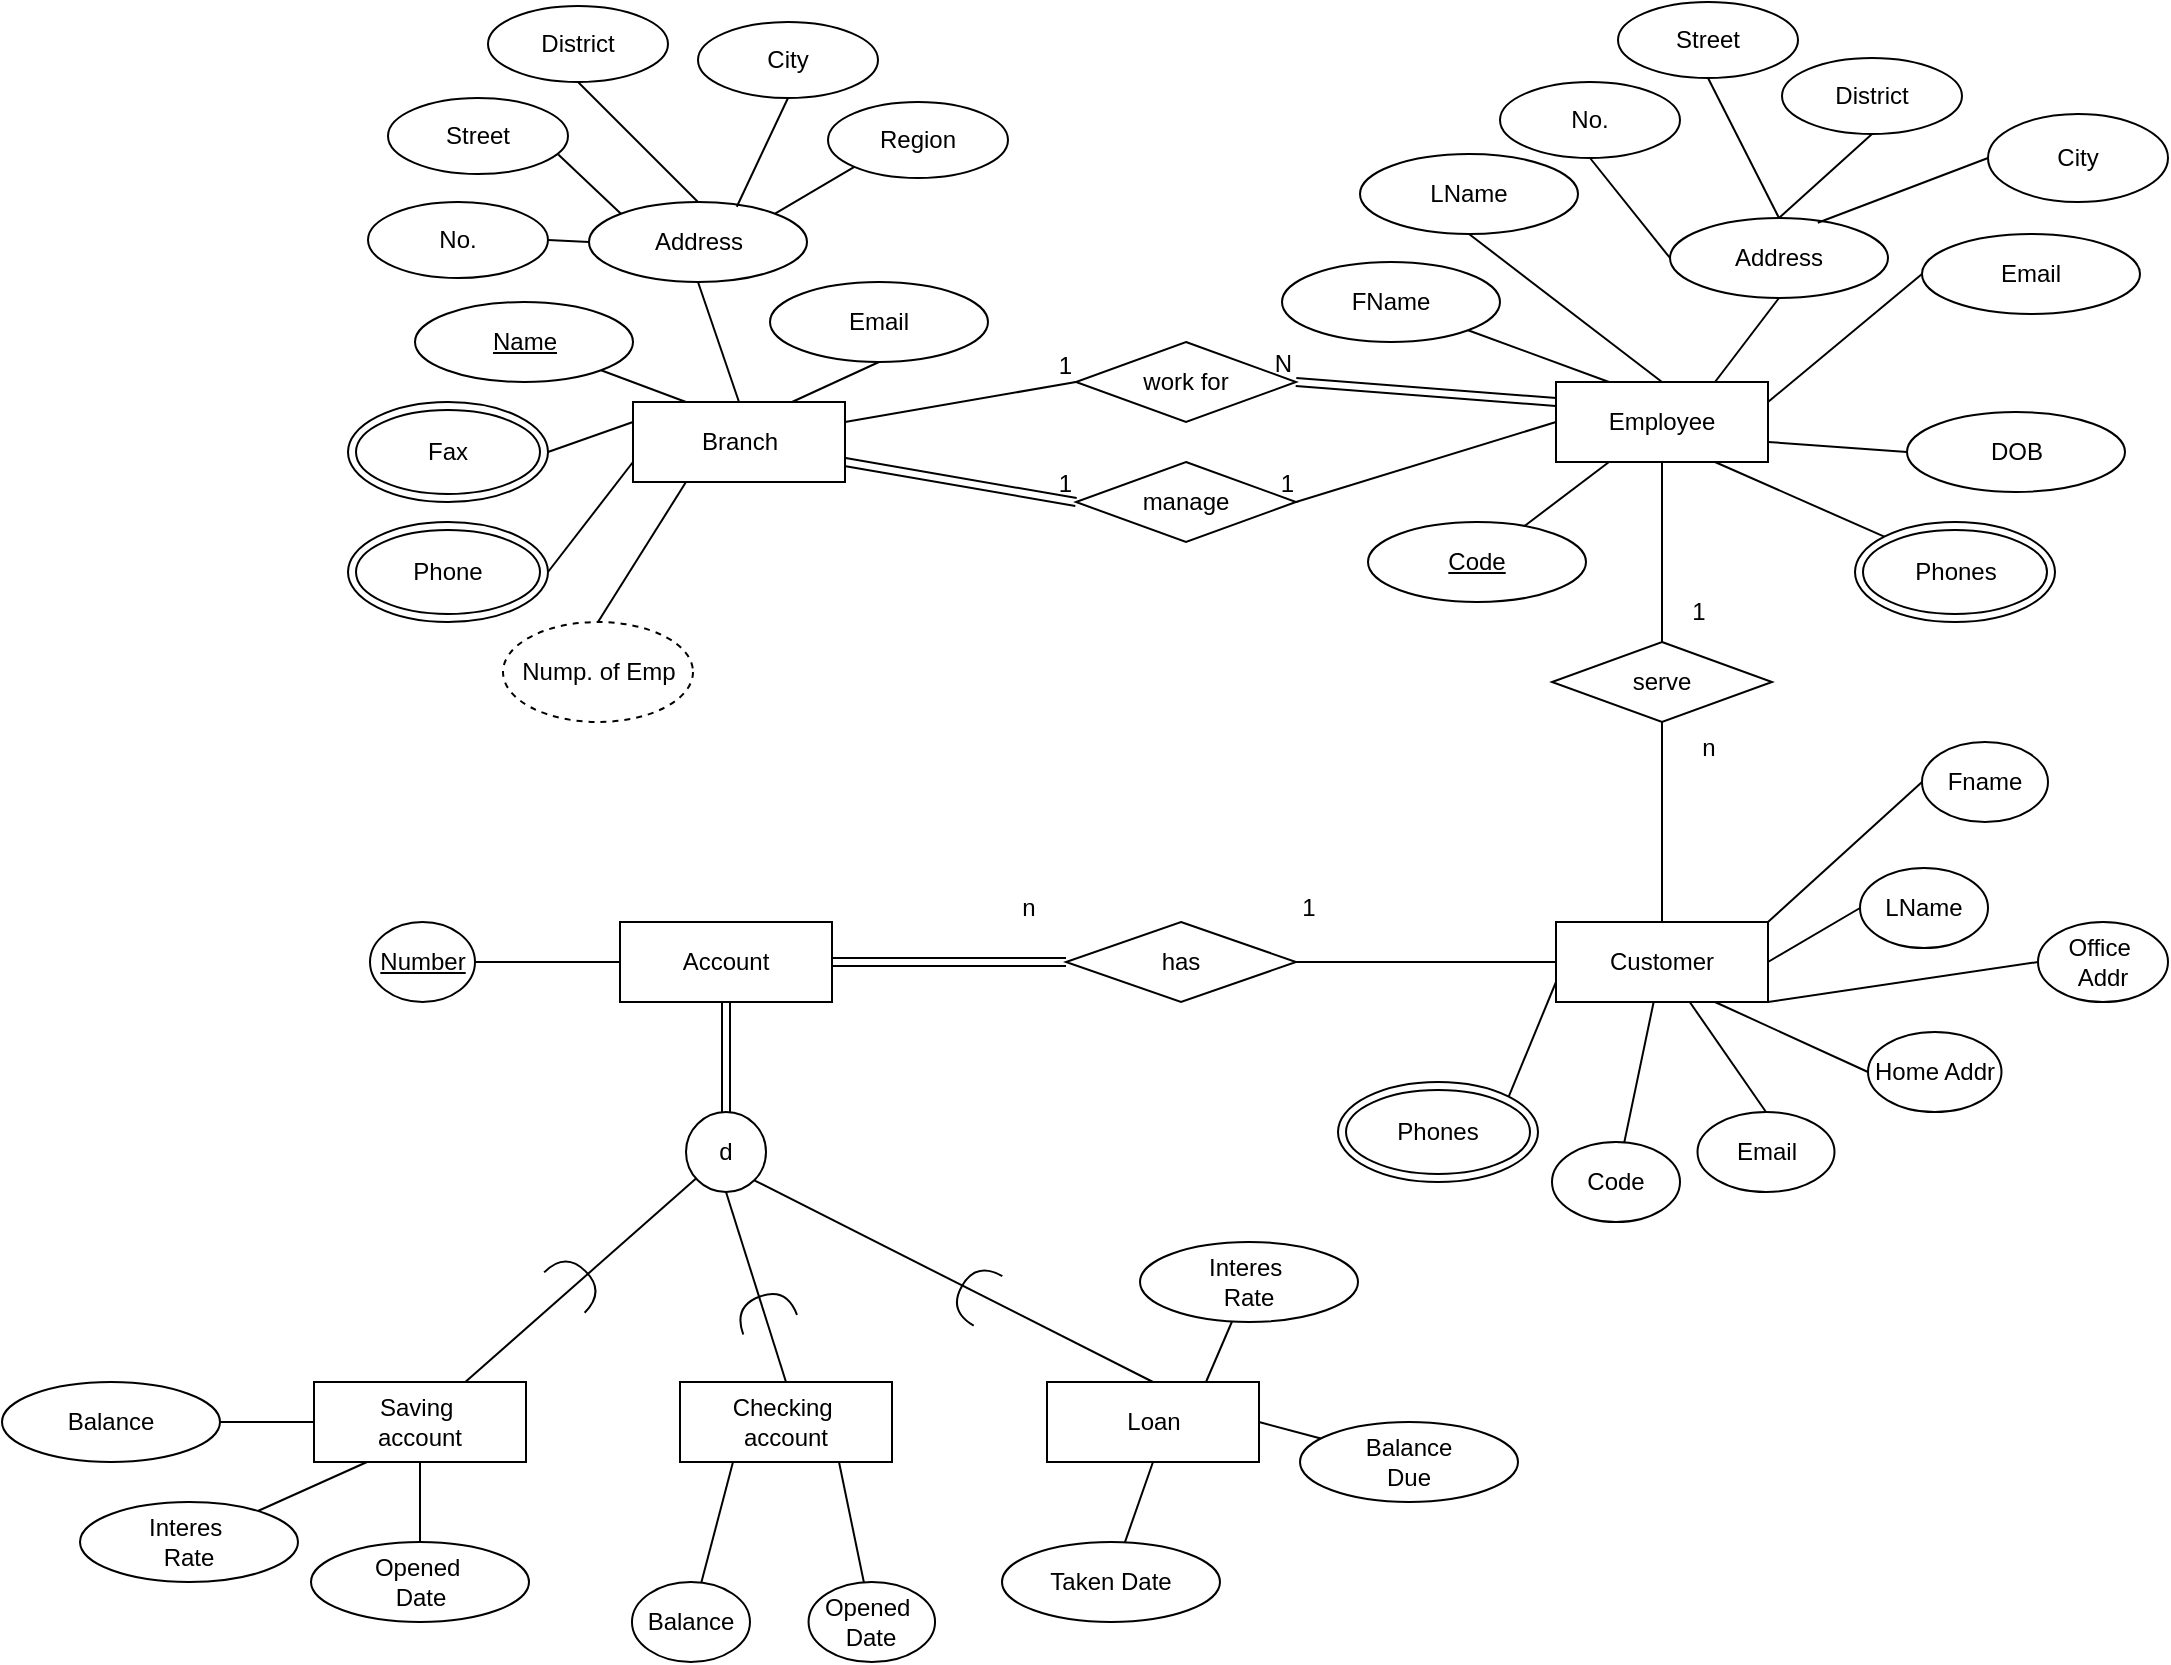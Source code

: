 <mxfile version="28.2.3">
  <diagram id="-rZ_tPmYqrcCjNM2Y_lt" name="BTMH-bài 7">
    <mxGraphModel dx="902" dy="464" grid="1" gridSize="10" guides="1" tooltips="1" connect="1" arrows="1" fold="1" page="1" pageScale="1" pageWidth="827" pageHeight="1169" math="0" shadow="0">
      <root>
        <mxCell id="0" />
        <mxCell id="1" parent="0" />
        <mxCell id="Xp-bYGUBTnB8BTRdH-gd-1" value="Branch" style="rounded=0;whiteSpace=wrap;html=1;" parent="1" vertex="1">
          <mxGeometry x="605.5" y="369" width="106" height="40" as="geometry" />
        </mxCell>
        <mxCell id="Xp-bYGUBTnB8BTRdH-gd-2" style="edgeStyle=orthogonalEdgeStyle;rounded=0;orthogonalLoop=1;jettySize=auto;html=1;entryX=0.5;entryY=0;entryDx=0;entryDy=0;shape=link;" parent="1" source="Xp-bYGUBTnB8BTRdH-gd-4" target="Xp-bYGUBTnB8BTRdH-gd-71" edge="1">
          <mxGeometry relative="1" as="geometry" />
        </mxCell>
        <mxCell id="Xp-bYGUBTnB8BTRdH-gd-3" style="edgeStyle=orthogonalEdgeStyle;rounded=0;orthogonalLoop=1;jettySize=auto;html=1;exitX=1;exitY=0.5;exitDx=0;exitDy=0;entryX=0;entryY=0.5;entryDx=0;entryDy=0;endArrow=none;endFill=0;shape=link;" parent="1" source="Xp-bYGUBTnB8BTRdH-gd-4" target="Xp-bYGUBTnB8BTRdH-gd-61" edge="1">
          <mxGeometry relative="1" as="geometry" />
        </mxCell>
        <mxCell id="Xp-bYGUBTnB8BTRdH-gd-4" value="Account" style="rounded=0;whiteSpace=wrap;html=1;" parent="1" vertex="1">
          <mxGeometry x="599" y="629" width="106" height="40" as="geometry" />
        </mxCell>
        <mxCell id="Xp-bYGUBTnB8BTRdH-gd-5" style="rounded=0;orthogonalLoop=1;jettySize=auto;html=1;exitX=1;exitY=0;exitDx=0;exitDy=0;entryX=0;entryY=0.5;entryDx=0;entryDy=0;endArrow=none;endFill=0;" parent="1" source="Xp-bYGUBTnB8BTRdH-gd-11" target="Xp-bYGUBTnB8BTRdH-gd-67" edge="1">
          <mxGeometry relative="1" as="geometry" />
        </mxCell>
        <mxCell id="Xp-bYGUBTnB8BTRdH-gd-6" style="rounded=0;orthogonalLoop=1;jettySize=auto;html=1;exitX=1;exitY=0.5;exitDx=0;exitDy=0;entryX=0;entryY=0.5;entryDx=0;entryDy=0;endArrow=none;endFill=0;" parent="1" source="Xp-bYGUBTnB8BTRdH-gd-11" target="Xp-bYGUBTnB8BTRdH-gd-65" edge="1">
          <mxGeometry relative="1" as="geometry" />
        </mxCell>
        <mxCell id="Xp-bYGUBTnB8BTRdH-gd-7" style="rounded=0;orthogonalLoop=1;jettySize=auto;html=1;exitX=1;exitY=1;exitDx=0;exitDy=0;entryX=0;entryY=0.5;entryDx=0;entryDy=0;endArrow=none;endFill=0;" parent="1" source="Xp-bYGUBTnB8BTRdH-gd-11" target="Xp-bYGUBTnB8BTRdH-gd-68" edge="1">
          <mxGeometry relative="1" as="geometry" />
        </mxCell>
        <mxCell id="Xp-bYGUBTnB8BTRdH-gd-8" style="rounded=0;orthogonalLoop=1;jettySize=auto;html=1;entryX=0.5;entryY=0;entryDx=0;entryDy=0;endArrow=none;endFill=0;" parent="1" source="Xp-bYGUBTnB8BTRdH-gd-11" target="Xp-bYGUBTnB8BTRdH-gd-66" edge="1">
          <mxGeometry relative="1" as="geometry" />
        </mxCell>
        <mxCell id="Xp-bYGUBTnB8BTRdH-gd-9" style="rounded=0;orthogonalLoop=1;jettySize=auto;html=1;endArrow=none;endFill=0;" parent="1" source="Xp-bYGUBTnB8BTRdH-gd-11" target="Xp-bYGUBTnB8BTRdH-gd-64" edge="1">
          <mxGeometry relative="1" as="geometry" />
        </mxCell>
        <mxCell id="Xp-bYGUBTnB8BTRdH-gd-10" style="rounded=0;orthogonalLoop=1;jettySize=auto;html=1;exitX=0.75;exitY=1;exitDx=0;exitDy=0;entryX=0;entryY=0.5;entryDx=0;entryDy=0;endArrow=none;endFill=0;" parent="1" source="Xp-bYGUBTnB8BTRdH-gd-11" target="Xp-bYGUBTnB8BTRdH-gd-69" edge="1">
          <mxGeometry relative="1" as="geometry" />
        </mxCell>
        <mxCell id="Xp-bYGUBTnB8BTRdH-gd-11" value="Customer" style="rounded=0;whiteSpace=wrap;html=1;" parent="1" vertex="1">
          <mxGeometry x="1067" y="629" width="106" height="40" as="geometry" />
        </mxCell>
        <mxCell id="Xp-bYGUBTnB8BTRdH-gd-12" style="edgeStyle=orthogonalEdgeStyle;rounded=0;orthogonalLoop=1;jettySize=auto;html=1;entryX=0.5;entryY=0;entryDx=0;entryDy=0;endArrow=none;endFill=0;" parent="1" source="Xp-bYGUBTnB8BTRdH-gd-13" target="Xp-bYGUBTnB8BTRdH-gd-59" edge="1">
          <mxGeometry relative="1" as="geometry" />
        </mxCell>
        <mxCell id="Xp-bYGUBTnB8BTRdH-gd-13" value="Employee" style="rounded=0;whiteSpace=wrap;html=1;" parent="1" vertex="1">
          <mxGeometry x="1067" y="359" width="106" height="40" as="geometry" />
        </mxCell>
        <mxCell id="Xp-bYGUBTnB8BTRdH-gd-14" value="Address" style="ellipse;whiteSpace=wrap;html=1;" parent="1" vertex="1">
          <mxGeometry x="583.5" y="269" width="109" height="40" as="geometry" />
        </mxCell>
        <mxCell id="Xp-bYGUBTnB8BTRdH-gd-15" value="" style="endArrow=none;html=1;rounded=0;exitX=0.5;exitY=1;exitDx=0;exitDy=0;entryX=0.5;entryY=0;entryDx=0;entryDy=0;" parent="1" source="Xp-bYGUBTnB8BTRdH-gd-14" target="Xp-bYGUBTnB8BTRdH-gd-1" edge="1">
          <mxGeometry width="50" height="50" relative="1" as="geometry">
            <mxPoint x="793" y="239" as="sourcePoint" />
            <mxPoint x="843" y="189" as="targetPoint" />
          </mxGeometry>
        </mxCell>
        <mxCell id="Xp-bYGUBTnB8BTRdH-gd-16" value="Email" style="ellipse;whiteSpace=wrap;html=1;" parent="1" vertex="1">
          <mxGeometry x="674" y="309" width="109" height="40" as="geometry" />
        </mxCell>
        <mxCell id="Xp-bYGUBTnB8BTRdH-gd-17" value="" style="endArrow=none;html=1;rounded=0;entryX=0.5;entryY=1;entryDx=0;entryDy=0;exitX=0.75;exitY=0;exitDx=0;exitDy=0;" parent="1" source="Xp-bYGUBTnB8BTRdH-gd-1" target="Xp-bYGUBTnB8BTRdH-gd-16" edge="1">
          <mxGeometry width="50" height="50" relative="1" as="geometry">
            <mxPoint x="743" y="419" as="sourcePoint" />
            <mxPoint x="793" y="369" as="targetPoint" />
          </mxGeometry>
        </mxCell>
        <mxCell id="Xp-bYGUBTnB8BTRdH-gd-18" value="&lt;u&gt;Name&lt;/u&gt;" style="ellipse;whiteSpace=wrap;html=1;" parent="1" vertex="1">
          <mxGeometry x="496.5" y="319" width="109" height="40" as="geometry" />
        </mxCell>
        <mxCell id="Xp-bYGUBTnB8BTRdH-gd-19" value="" style="endArrow=none;html=1;rounded=0;entryX=1;entryY=1;entryDx=0;entryDy=0;exitX=0.25;exitY=0;exitDx=0;exitDy=0;" parent="1" source="Xp-bYGUBTnB8BTRdH-gd-1" target="Xp-bYGUBTnB8BTRdH-gd-18" edge="1">
          <mxGeometry width="50" height="50" relative="1" as="geometry">
            <mxPoint x="423" y="559" as="sourcePoint" />
            <mxPoint x="473" y="509" as="targetPoint" />
          </mxGeometry>
        </mxCell>
        <mxCell id="Xp-bYGUBTnB8BTRdH-gd-20" value="Fax" style="ellipse;shape=doubleEllipse;whiteSpace=wrap;html=1;" parent="1" vertex="1">
          <mxGeometry x="463" y="369" width="100" height="50" as="geometry" />
        </mxCell>
        <mxCell id="Xp-bYGUBTnB8BTRdH-gd-21" value="Phone" style="ellipse;shape=doubleEllipse;whiteSpace=wrap;html=1;" parent="1" vertex="1">
          <mxGeometry x="463" y="429" width="100" height="50" as="geometry" />
        </mxCell>
        <mxCell id="Xp-bYGUBTnB8BTRdH-gd-22" value="" style="endArrow=none;html=1;rounded=0;entryX=0;entryY=0.75;entryDx=0;entryDy=0;exitX=1;exitY=0.5;exitDx=0;exitDy=0;" parent="1" source="Xp-bYGUBTnB8BTRdH-gd-21" target="Xp-bYGUBTnB8BTRdH-gd-1" edge="1">
          <mxGeometry width="50" height="50" relative="1" as="geometry">
            <mxPoint x="613" y="619" as="sourcePoint" />
            <mxPoint x="663" y="569" as="targetPoint" />
          </mxGeometry>
        </mxCell>
        <mxCell id="Xp-bYGUBTnB8BTRdH-gd-23" value="" style="endArrow=none;html=1;rounded=0;entryX=0;entryY=0.25;entryDx=0;entryDy=0;exitX=1;exitY=0.5;exitDx=0;exitDy=0;" parent="1" source="Xp-bYGUBTnB8BTRdH-gd-20" target="Xp-bYGUBTnB8BTRdH-gd-1" edge="1">
          <mxGeometry width="50" height="50" relative="1" as="geometry">
            <mxPoint x="593" y="499" as="sourcePoint" />
            <mxPoint x="643" y="449" as="targetPoint" />
          </mxGeometry>
        </mxCell>
        <mxCell id="Xp-bYGUBTnB8BTRdH-gd-24" value="Nump. of Emp" style="ellipse;whiteSpace=wrap;html=1;dashed=1;" parent="1" vertex="1">
          <mxGeometry x="540.5" y="479" width="95" height="50" as="geometry" />
        </mxCell>
        <mxCell id="Xp-bYGUBTnB8BTRdH-gd-25" value="" style="endArrow=none;html=1;rounded=0;exitX=0.5;exitY=0;exitDx=0;exitDy=0;entryX=0.25;entryY=1;entryDx=0;entryDy=0;" parent="1" source="Xp-bYGUBTnB8BTRdH-gd-24" target="Xp-bYGUBTnB8BTRdH-gd-1" edge="1">
          <mxGeometry width="50" height="50" relative="1" as="geometry">
            <mxPoint x="923" y="519" as="sourcePoint" />
            <mxPoint x="973" y="469" as="targetPoint" />
          </mxGeometry>
        </mxCell>
        <mxCell id="Xp-bYGUBTnB8BTRdH-gd-26" value="Street" style="ellipse;whiteSpace=wrap;html=1;" parent="1" vertex="1">
          <mxGeometry x="483" y="217" width="90" height="38" as="geometry" />
        </mxCell>
        <mxCell id="Xp-bYGUBTnB8BTRdH-gd-27" value="District" style="ellipse;whiteSpace=wrap;html=1;" parent="1" vertex="1">
          <mxGeometry x="533" y="171" width="90" height="38" as="geometry" />
        </mxCell>
        <mxCell id="Xp-bYGUBTnB8BTRdH-gd-28" value="No." style="ellipse;whiteSpace=wrap;html=1;" parent="1" vertex="1">
          <mxGeometry x="473" y="269" width="90" height="38" as="geometry" />
        </mxCell>
        <mxCell id="Xp-bYGUBTnB8BTRdH-gd-29" value="City" style="ellipse;whiteSpace=wrap;html=1;" parent="1" vertex="1">
          <mxGeometry x="638" y="179" width="90" height="38" as="geometry" />
        </mxCell>
        <mxCell id="Xp-bYGUBTnB8BTRdH-gd-30" value="Region" style="ellipse;whiteSpace=wrap;html=1;" parent="1" vertex="1">
          <mxGeometry x="703" y="219" width="90" height="38" as="geometry" />
        </mxCell>
        <mxCell id="Xp-bYGUBTnB8BTRdH-gd-31" value="" style="endArrow=none;html=1;rounded=0;exitX=1;exitY=0.5;exitDx=0;exitDy=0;entryX=0;entryY=0.5;entryDx=0;entryDy=0;" parent="1" source="Xp-bYGUBTnB8BTRdH-gd-28" target="Xp-bYGUBTnB8BTRdH-gd-14" edge="1">
          <mxGeometry width="50" height="50" relative="1" as="geometry">
            <mxPoint x="593" y="279" as="sourcePoint" />
            <mxPoint x="643" y="229" as="targetPoint" />
          </mxGeometry>
        </mxCell>
        <mxCell id="Xp-bYGUBTnB8BTRdH-gd-32" value="" style="endArrow=none;html=1;rounded=0;entryX=0;entryY=1;entryDx=0;entryDy=0;exitX=1;exitY=0;exitDx=0;exitDy=0;" parent="1" source="Xp-bYGUBTnB8BTRdH-gd-14" target="Xp-bYGUBTnB8BTRdH-gd-30" edge="1">
          <mxGeometry width="50" height="50" relative="1" as="geometry">
            <mxPoint x="903" y="419" as="sourcePoint" />
            <mxPoint x="953" y="369" as="targetPoint" />
          </mxGeometry>
        </mxCell>
        <mxCell id="Xp-bYGUBTnB8BTRdH-gd-33" value="" style="endArrow=none;html=1;rounded=0;entryX=0.5;entryY=1;entryDx=0;entryDy=0;exitX=0.678;exitY=0.059;exitDx=0;exitDy=0;exitPerimeter=0;" parent="1" source="Xp-bYGUBTnB8BTRdH-gd-14" target="Xp-bYGUBTnB8BTRdH-gd-29" edge="1">
          <mxGeometry width="50" height="50" relative="1" as="geometry">
            <mxPoint x="903" y="419" as="sourcePoint" />
            <mxPoint x="953" y="369" as="targetPoint" />
          </mxGeometry>
        </mxCell>
        <mxCell id="Xp-bYGUBTnB8BTRdH-gd-34" value="" style="endArrow=none;html=1;rounded=0;exitX=0.5;exitY=1;exitDx=0;exitDy=0;entryX=0.5;entryY=0;entryDx=0;entryDy=0;" parent="1" source="Xp-bYGUBTnB8BTRdH-gd-27" target="Xp-bYGUBTnB8BTRdH-gd-14" edge="1">
          <mxGeometry width="50" height="50" relative="1" as="geometry">
            <mxPoint x="903" y="419" as="sourcePoint" />
            <mxPoint x="953" y="369" as="targetPoint" />
          </mxGeometry>
        </mxCell>
        <mxCell id="Xp-bYGUBTnB8BTRdH-gd-35" value="" style="endArrow=none;html=1;rounded=0;exitX=0.946;exitY=0.743;exitDx=0;exitDy=0;exitPerimeter=0;entryX=0;entryY=0;entryDx=0;entryDy=0;" parent="1" source="Xp-bYGUBTnB8BTRdH-gd-26" target="Xp-bYGUBTnB8BTRdH-gd-14" edge="1">
          <mxGeometry width="50" height="50" relative="1" as="geometry">
            <mxPoint x="903" y="419" as="sourcePoint" />
            <mxPoint x="953" y="369" as="targetPoint" />
          </mxGeometry>
        </mxCell>
        <mxCell id="Xp-bYGUBTnB8BTRdH-gd-36" value="work for" style="rhombus;whiteSpace=wrap;html=1;" parent="1" vertex="1">
          <mxGeometry x="827" y="339" width="110" height="40" as="geometry" />
        </mxCell>
        <mxCell id="Xp-bYGUBTnB8BTRdH-gd-37" value="manage" style="rhombus;whiteSpace=wrap;html=1;" parent="1" vertex="1">
          <mxGeometry x="827" y="399" width="110" height="40" as="geometry" />
        </mxCell>
        <mxCell id="Xp-bYGUBTnB8BTRdH-gd-38" value="" style="shape=link;html=1;rounded=0;exitX=1;exitY=0.75;exitDx=0;exitDy=0;entryX=0;entryY=0.5;entryDx=0;entryDy=0;" parent="1" source="Xp-bYGUBTnB8BTRdH-gd-1" target="Xp-bYGUBTnB8BTRdH-gd-37" edge="1">
          <mxGeometry relative="1" as="geometry">
            <mxPoint x="823" y="429" as="sourcePoint" />
            <mxPoint x="983" y="429" as="targetPoint" />
          </mxGeometry>
        </mxCell>
        <mxCell id="Xp-bYGUBTnB8BTRdH-gd-39" value="1" style="resizable=0;html=1;whiteSpace=wrap;align=right;verticalAlign=bottom;" parent="Xp-bYGUBTnB8BTRdH-gd-38" connectable="0" vertex="1">
          <mxGeometry x="1" relative="1" as="geometry" />
        </mxCell>
        <mxCell id="Xp-bYGUBTnB8BTRdH-gd-40" value="" style="shape=link;html=1;rounded=0;entryX=1;entryY=0.5;entryDx=0;entryDy=0;exitX=0;exitY=0.25;exitDx=0;exitDy=0;" parent="1" source="Xp-bYGUBTnB8BTRdH-gd-13" target="Xp-bYGUBTnB8BTRdH-gd-36" edge="1">
          <mxGeometry relative="1" as="geometry">
            <mxPoint x="797" y="299" as="sourcePoint" />
            <mxPoint x="957" y="299" as="targetPoint" />
          </mxGeometry>
        </mxCell>
        <mxCell id="Xp-bYGUBTnB8BTRdH-gd-41" value="N" style="resizable=0;html=1;whiteSpace=wrap;align=right;verticalAlign=bottom;" parent="Xp-bYGUBTnB8BTRdH-gd-40" connectable="0" vertex="1">
          <mxGeometry x="1" relative="1" as="geometry" />
        </mxCell>
        <mxCell id="Xp-bYGUBTnB8BTRdH-gd-42" value="" style="endArrow=none;html=1;rounded=0;exitX=0;exitY=0.5;exitDx=0;exitDy=0;entryX=1;entryY=0.5;entryDx=0;entryDy=0;" parent="1" source="Xp-bYGUBTnB8BTRdH-gd-13" target="Xp-bYGUBTnB8BTRdH-gd-37" edge="1">
          <mxGeometry relative="1" as="geometry">
            <mxPoint x="1057" y="-121" as="sourcePoint" />
            <mxPoint x="1217" y="-121" as="targetPoint" />
          </mxGeometry>
        </mxCell>
        <mxCell id="Xp-bYGUBTnB8BTRdH-gd-43" value="1" style="resizable=0;html=1;whiteSpace=wrap;align=right;verticalAlign=bottom;" parent="Xp-bYGUBTnB8BTRdH-gd-42" connectable="0" vertex="1">
          <mxGeometry x="1" relative="1" as="geometry" />
        </mxCell>
        <mxCell id="Xp-bYGUBTnB8BTRdH-gd-44" value="" style="endArrow=none;html=1;rounded=0;exitX=1;exitY=0.25;exitDx=0;exitDy=0;entryX=0;entryY=0.5;entryDx=0;entryDy=0;" parent="1" source="Xp-bYGUBTnB8BTRdH-gd-1" target="Xp-bYGUBTnB8BTRdH-gd-36" edge="1">
          <mxGeometry relative="1" as="geometry">
            <mxPoint x="803" y="359" as="sourcePoint" />
            <mxPoint x="963" y="359" as="targetPoint" />
          </mxGeometry>
        </mxCell>
        <mxCell id="Xp-bYGUBTnB8BTRdH-gd-45" value="1" style="resizable=0;html=1;whiteSpace=wrap;align=right;verticalAlign=bottom;" parent="Xp-bYGUBTnB8BTRdH-gd-44" connectable="0" vertex="1">
          <mxGeometry x="1" relative="1" as="geometry" />
        </mxCell>
        <mxCell id="Xp-bYGUBTnB8BTRdH-gd-46" value="FName" style="ellipse;whiteSpace=wrap;html=1;" parent="1" vertex="1">
          <mxGeometry x="930" y="299" width="109" height="40" as="geometry" />
        </mxCell>
        <mxCell id="Xp-bYGUBTnB8BTRdH-gd-47" value="LName" style="ellipse;whiteSpace=wrap;html=1;" parent="1" vertex="1">
          <mxGeometry x="969" y="245" width="109" height="40" as="geometry" />
        </mxCell>
        <mxCell id="Xp-bYGUBTnB8BTRdH-gd-48" value="Email" style="ellipse;whiteSpace=wrap;html=1;" parent="1" vertex="1">
          <mxGeometry x="1250" y="285" width="109" height="40" as="geometry" />
        </mxCell>
        <mxCell id="Xp-bYGUBTnB8BTRdH-gd-49" value="DOB" style="ellipse;whiteSpace=wrap;html=1;" parent="1" vertex="1">
          <mxGeometry x="1242.5" y="374" width="109" height="40" as="geometry" />
        </mxCell>
        <mxCell id="Xp-bYGUBTnB8BTRdH-gd-50" value="Phones" style="ellipse;shape=doubleEllipse;whiteSpace=wrap;html=1;" parent="1" vertex="1">
          <mxGeometry x="1216.5" y="429" width="100" height="50" as="geometry" />
        </mxCell>
        <mxCell id="Xp-bYGUBTnB8BTRdH-gd-51" value="Code" style="ellipse;whiteSpace=wrap;html=1;fontStyle=4" parent="1" vertex="1">
          <mxGeometry x="973" y="429" width="109" height="40" as="geometry" />
        </mxCell>
        <mxCell id="Xp-bYGUBTnB8BTRdH-gd-52" value="" style="endArrow=none;html=1;rounded=0;entryX=1;entryY=1;entryDx=0;entryDy=0;exitX=0.25;exitY=0;exitDx=0;exitDy=0;" parent="1" source="Xp-bYGUBTnB8BTRdH-gd-13" target="Xp-bYGUBTnB8BTRdH-gd-46" edge="1">
          <mxGeometry width="50" height="50" relative="1" as="geometry">
            <mxPoint x="990" y="559" as="sourcePoint" />
            <mxPoint x="1040" y="509" as="targetPoint" />
          </mxGeometry>
        </mxCell>
        <mxCell id="Xp-bYGUBTnB8BTRdH-gd-53" value="" style="endArrow=none;html=1;rounded=0;entryX=0.5;entryY=1;entryDx=0;entryDy=0;exitX=0.5;exitY=0;exitDx=0;exitDy=0;" parent="1" source="Xp-bYGUBTnB8BTRdH-gd-13" target="Xp-bYGUBTnB8BTRdH-gd-47" edge="1">
          <mxGeometry width="50" height="50" relative="1" as="geometry">
            <mxPoint x="990" y="559" as="sourcePoint" />
            <mxPoint x="1040" y="509" as="targetPoint" />
          </mxGeometry>
        </mxCell>
        <mxCell id="Xp-bYGUBTnB8BTRdH-gd-54" value="" style="endArrow=none;html=1;rounded=0;entryX=1;entryY=0.25;entryDx=0;entryDy=0;exitX=0;exitY=0.5;exitDx=0;exitDy=0;" parent="1" source="Xp-bYGUBTnB8BTRdH-gd-48" target="Xp-bYGUBTnB8BTRdH-gd-13" edge="1">
          <mxGeometry width="50" height="50" relative="1" as="geometry">
            <mxPoint x="990" y="559" as="sourcePoint" />
            <mxPoint x="1040" y="509" as="targetPoint" />
          </mxGeometry>
        </mxCell>
        <mxCell id="Xp-bYGUBTnB8BTRdH-gd-55" value="" style="endArrow=none;html=1;rounded=0;entryX=1;entryY=0.75;entryDx=0;entryDy=0;exitX=0;exitY=0.5;exitDx=0;exitDy=0;" parent="1" source="Xp-bYGUBTnB8BTRdH-gd-49" target="Xp-bYGUBTnB8BTRdH-gd-13" edge="1">
          <mxGeometry width="50" height="50" relative="1" as="geometry">
            <mxPoint x="1005" y="539" as="sourcePoint" />
            <mxPoint x="1055" y="489" as="targetPoint" />
          </mxGeometry>
        </mxCell>
        <mxCell id="Xp-bYGUBTnB8BTRdH-gd-56" value="" style="endArrow=none;html=1;rounded=0;entryX=0.75;entryY=1;entryDx=0;entryDy=0;exitX=0;exitY=0;exitDx=0;exitDy=0;" parent="1" source="Xp-bYGUBTnB8BTRdH-gd-50" target="Xp-bYGUBTnB8BTRdH-gd-13" edge="1">
          <mxGeometry width="50" height="50" relative="1" as="geometry">
            <mxPoint x="990" y="559" as="sourcePoint" />
            <mxPoint x="1040" y="509" as="targetPoint" />
          </mxGeometry>
        </mxCell>
        <mxCell id="Xp-bYGUBTnB8BTRdH-gd-57" value="" style="endArrow=none;html=1;rounded=0;entryX=0.25;entryY=1;entryDx=0;entryDy=0;" parent="1" source="Xp-bYGUBTnB8BTRdH-gd-51" target="Xp-bYGUBTnB8BTRdH-gd-13" edge="1">
          <mxGeometry width="50" height="50" relative="1" as="geometry">
            <mxPoint x="990" y="559" as="sourcePoint" />
            <mxPoint x="1040" y="509" as="targetPoint" />
          </mxGeometry>
        </mxCell>
        <mxCell id="Xp-bYGUBTnB8BTRdH-gd-58" style="edgeStyle=orthogonalEdgeStyle;rounded=0;orthogonalLoop=1;jettySize=auto;html=1;entryX=0.5;entryY=0;entryDx=0;entryDy=0;endArrow=none;endFill=0;" parent="1" source="Xp-bYGUBTnB8BTRdH-gd-59" target="Xp-bYGUBTnB8BTRdH-gd-11" edge="1">
          <mxGeometry relative="1" as="geometry" />
        </mxCell>
        <mxCell id="Xp-bYGUBTnB8BTRdH-gd-59" value="serve" style="rhombus;whiteSpace=wrap;html=1;" parent="1" vertex="1">
          <mxGeometry x="1065" y="489" width="110" height="40" as="geometry" />
        </mxCell>
        <mxCell id="Xp-bYGUBTnB8BTRdH-gd-60" style="edgeStyle=orthogonalEdgeStyle;rounded=0;orthogonalLoop=1;jettySize=auto;html=1;exitX=1;exitY=0.5;exitDx=0;exitDy=0;entryX=0;entryY=0.5;entryDx=0;entryDy=0;endArrow=none;endFill=0;" parent="1" source="Xp-bYGUBTnB8BTRdH-gd-61" target="Xp-bYGUBTnB8BTRdH-gd-11" edge="1">
          <mxGeometry relative="1" as="geometry" />
        </mxCell>
        <mxCell id="Xp-bYGUBTnB8BTRdH-gd-61" value="has" style="rhombus;whiteSpace=wrap;html=1;" parent="1" vertex="1">
          <mxGeometry x="822" y="629" width="115" height="40" as="geometry" />
        </mxCell>
        <mxCell id="Xp-bYGUBTnB8BTRdH-gd-62" style="rounded=0;orthogonalLoop=1;jettySize=auto;html=1;exitX=1;exitY=0;exitDx=0;exitDy=0;entryX=0;entryY=0.75;entryDx=0;entryDy=0;endArrow=none;endFill=0;" parent="1" source="Xp-bYGUBTnB8BTRdH-gd-63" target="Xp-bYGUBTnB8BTRdH-gd-11" edge="1">
          <mxGeometry relative="1" as="geometry" />
        </mxCell>
        <mxCell id="Xp-bYGUBTnB8BTRdH-gd-63" value="Phones" style="ellipse;shape=doubleEllipse;whiteSpace=wrap;html=1;" parent="1" vertex="1">
          <mxGeometry x="958" y="709" width="100" height="50" as="geometry" />
        </mxCell>
        <mxCell id="Xp-bYGUBTnB8BTRdH-gd-64" value="Code" style="ellipse;whiteSpace=wrap;html=1;" parent="1" vertex="1">
          <mxGeometry x="1065" y="739" width="64" height="40" as="geometry" />
        </mxCell>
        <mxCell id="Xp-bYGUBTnB8BTRdH-gd-65" value="LName" style="ellipse;whiteSpace=wrap;html=1;" parent="1" vertex="1">
          <mxGeometry x="1219" y="602" width="64" height="40" as="geometry" />
        </mxCell>
        <mxCell id="Xp-bYGUBTnB8BTRdH-gd-66" value="Email" style="ellipse;whiteSpace=wrap;html=1;" parent="1" vertex="1">
          <mxGeometry x="1137.75" y="724" width="68.5" height="40" as="geometry" />
        </mxCell>
        <mxCell id="Xp-bYGUBTnB8BTRdH-gd-67" value="Fname" style="ellipse;whiteSpace=wrap;html=1;" parent="1" vertex="1">
          <mxGeometry x="1250" y="539" width="63" height="40" as="geometry" />
        </mxCell>
        <mxCell id="Xp-bYGUBTnB8BTRdH-gd-68" value="Office&amp;nbsp;&lt;div&gt;Addr&lt;/div&gt;" style="ellipse;whiteSpace=wrap;html=1;" parent="1" vertex="1">
          <mxGeometry x="1308" y="629" width="65" height="40" as="geometry" />
        </mxCell>
        <mxCell id="Xp-bYGUBTnB8BTRdH-gd-69" value="Home Addr" style="ellipse;whiteSpace=wrap;html=1;" parent="1" vertex="1">
          <mxGeometry x="1223" y="684" width="66.75" height="40" as="geometry" />
        </mxCell>
        <mxCell id="Xp-bYGUBTnB8BTRdH-gd-70" style="rounded=0;orthogonalLoop=1;jettySize=auto;html=1;endArrow=none;endFill=0;" parent="1" source="Xp-bYGUBTnB8BTRdH-gd-71" target="Xp-bYGUBTnB8BTRdH-gd-73" edge="1">
          <mxGeometry relative="1" as="geometry" />
        </mxCell>
        <mxCell id="Xp-bYGUBTnB8BTRdH-gd-71" value="d" style="ellipse;whiteSpace=wrap;html=1;aspect=fixed;" parent="1" vertex="1">
          <mxGeometry x="632" y="724" width="40" height="40" as="geometry" />
        </mxCell>
        <mxCell id="Xp-bYGUBTnB8BTRdH-gd-72" value="" style="edgeStyle=orthogonalEdgeStyle;rounded=0;orthogonalLoop=1;jettySize=auto;html=1;endArrow=none;endFill=0;" parent="1" source="Xp-bYGUBTnB8BTRdH-gd-73" target="Xp-bYGUBTnB8BTRdH-gd-82" edge="1">
          <mxGeometry relative="1" as="geometry" />
        </mxCell>
        <mxCell id="Xp-bYGUBTnB8BTRdH-gd-73" value="Saving&amp;nbsp;&lt;div&gt;account&lt;/div&gt;" style="rounded=0;whiteSpace=wrap;html=1;" parent="1" vertex="1">
          <mxGeometry x="446" y="859" width="106" height="40" as="geometry" />
        </mxCell>
        <mxCell id="Xp-bYGUBTnB8BTRdH-gd-74" value="Checking&amp;nbsp;&lt;div&gt;account&lt;/div&gt;" style="rounded=0;whiteSpace=wrap;html=1;" parent="1" vertex="1">
          <mxGeometry x="629" y="859" width="106" height="40" as="geometry" />
        </mxCell>
        <mxCell id="Xp-bYGUBTnB8BTRdH-gd-75" value="Loan" style="rounded=0;whiteSpace=wrap;html=1;" parent="1" vertex="1">
          <mxGeometry x="812.5" y="859" width="106" height="40" as="geometry" />
        </mxCell>
        <mxCell id="Xp-bYGUBTnB8BTRdH-gd-76" style="edgeStyle=orthogonalEdgeStyle;rounded=0;orthogonalLoop=1;jettySize=auto;html=1;entryX=0;entryY=0.5;entryDx=0;entryDy=0;endArrow=none;endFill=0;" parent="1" source="Xp-bYGUBTnB8BTRdH-gd-77" target="Xp-bYGUBTnB8BTRdH-gd-4" edge="1">
          <mxGeometry relative="1" as="geometry" />
        </mxCell>
        <mxCell id="Xp-bYGUBTnB8BTRdH-gd-77" value="&lt;u&gt;Number&lt;/u&gt;" style="ellipse;whiteSpace=wrap;html=1;" parent="1" vertex="1">
          <mxGeometry x="474" y="629" width="52.5" height="40" as="geometry" />
        </mxCell>
        <mxCell id="Xp-bYGUBTnB8BTRdH-gd-78" style="rounded=0;orthogonalLoop=1;jettySize=auto;html=1;entryX=0.25;entryY=1;entryDx=0;entryDy=0;endArrow=none;endFill=0;" parent="1" source="Xp-bYGUBTnB8BTRdH-gd-79" target="Xp-bYGUBTnB8BTRdH-gd-73" edge="1">
          <mxGeometry relative="1" as="geometry" />
        </mxCell>
        <mxCell id="Xp-bYGUBTnB8BTRdH-gd-79" value="Interes&amp;nbsp;&lt;div&gt;Rate&lt;/div&gt;" style="ellipse;whiteSpace=wrap;html=1;" parent="1" vertex="1">
          <mxGeometry x="329" y="919" width="109" height="40" as="geometry" />
        </mxCell>
        <mxCell id="Xp-bYGUBTnB8BTRdH-gd-80" style="rounded=0;orthogonalLoop=1;jettySize=auto;html=1;entryX=0.75;entryY=1;entryDx=0;entryDy=0;endArrow=none;endFill=0;" parent="1" source="Xp-bYGUBTnB8BTRdH-gd-81" target="Xp-bYGUBTnB8BTRdH-gd-74" edge="1">
          <mxGeometry relative="1" as="geometry" />
        </mxCell>
        <mxCell id="Xp-bYGUBTnB8BTRdH-gd-81" value="Opened&amp;nbsp;&lt;div&gt;Date&lt;/div&gt;" style="ellipse;whiteSpace=wrap;html=1;" parent="1" vertex="1">
          <mxGeometry x="693.28" y="959" width="63.25" height="40" as="geometry" />
        </mxCell>
        <mxCell id="Xp-bYGUBTnB8BTRdH-gd-82" value="Balance" style="ellipse;whiteSpace=wrap;html=1;" parent="1" vertex="1">
          <mxGeometry x="290" y="859" width="109" height="40" as="geometry" />
        </mxCell>
        <mxCell id="Xp-bYGUBTnB8BTRdH-gd-83" style="rounded=0;orthogonalLoop=1;jettySize=auto;html=1;entryX=0.5;entryY=1;entryDx=0;entryDy=0;endArrow=none;endFill=0;" parent="1" source="Xp-bYGUBTnB8BTRdH-gd-84" target="Xp-bYGUBTnB8BTRdH-gd-75" edge="1">
          <mxGeometry relative="1" as="geometry" />
        </mxCell>
        <mxCell id="Xp-bYGUBTnB8BTRdH-gd-84" value="Taken Date" style="ellipse;whiteSpace=wrap;html=1;" parent="1" vertex="1">
          <mxGeometry x="790" y="939" width="109" height="40" as="geometry" />
        </mxCell>
        <mxCell id="Xp-bYGUBTnB8BTRdH-gd-85" value="Address" style="ellipse;whiteSpace=wrap;html=1;" parent="1" vertex="1">
          <mxGeometry x="1124" y="277" width="109" height="40" as="geometry" />
        </mxCell>
        <mxCell id="Xp-bYGUBTnB8BTRdH-gd-86" value="" style="endArrow=none;html=1;rounded=0;exitX=0.5;exitY=1;exitDx=0;exitDy=0;entryX=0.75;entryY=0;entryDx=0;entryDy=0;" parent="1" source="Xp-bYGUBTnB8BTRdH-gd-85" target="Xp-bYGUBTnB8BTRdH-gd-13" edge="1">
          <mxGeometry width="50" height="50" relative="1" as="geometry">
            <mxPoint x="1446.5" y="209" as="sourcePoint" />
            <mxPoint x="1312.5" y="339" as="targetPoint" />
          </mxGeometry>
        </mxCell>
        <mxCell id="Xp-bYGUBTnB8BTRdH-gd-87" value="Street" style="ellipse;whiteSpace=wrap;html=1;" parent="1" vertex="1">
          <mxGeometry x="1098" y="169" width="90" height="38" as="geometry" />
        </mxCell>
        <mxCell id="Xp-bYGUBTnB8BTRdH-gd-88" value="District" style="ellipse;whiteSpace=wrap;html=1;" parent="1" vertex="1">
          <mxGeometry x="1180" y="197" width="90" height="38" as="geometry" />
        </mxCell>
        <mxCell id="Xp-bYGUBTnB8BTRdH-gd-89" value="No." style="ellipse;whiteSpace=wrap;html=1;" parent="1" vertex="1">
          <mxGeometry x="1039" y="209" width="90" height="38" as="geometry" />
        </mxCell>
        <mxCell id="Xp-bYGUBTnB8BTRdH-gd-90" value="City" style="ellipse;whiteSpace=wrap;html=1;" parent="1" vertex="1">
          <mxGeometry x="1283" y="225" width="90" height="44" as="geometry" />
        </mxCell>
        <mxCell id="Xp-bYGUBTnB8BTRdH-gd-91" value="" style="endArrow=none;html=1;rounded=0;exitX=0.5;exitY=1;exitDx=0;exitDy=0;entryX=0;entryY=0.5;entryDx=0;entryDy=0;" parent="1" source="Xp-bYGUBTnB8BTRdH-gd-89" target="Xp-bYGUBTnB8BTRdH-gd-85" edge="1">
          <mxGeometry width="50" height="50" relative="1" as="geometry">
            <mxPoint x="1134.5" y="287" as="sourcePoint" />
            <mxPoint x="1184.5" y="237" as="targetPoint" />
          </mxGeometry>
        </mxCell>
        <mxCell id="Xp-bYGUBTnB8BTRdH-gd-92" value="" style="endArrow=none;html=1;rounded=0;entryX=0;entryY=0.5;entryDx=0;entryDy=0;exitX=0.678;exitY=0.059;exitDx=0;exitDy=0;exitPerimeter=0;" parent="1" source="Xp-bYGUBTnB8BTRdH-gd-85" target="Xp-bYGUBTnB8BTRdH-gd-90" edge="1">
          <mxGeometry width="50" height="50" relative="1" as="geometry">
            <mxPoint x="1444.5" y="427" as="sourcePoint" />
            <mxPoint x="1494.5" y="377" as="targetPoint" />
          </mxGeometry>
        </mxCell>
        <mxCell id="Xp-bYGUBTnB8BTRdH-gd-93" value="" style="endArrow=none;html=1;rounded=0;exitX=0.5;exitY=1;exitDx=0;exitDy=0;entryX=0.5;entryY=0;entryDx=0;entryDy=0;" parent="1" source="Xp-bYGUBTnB8BTRdH-gd-88" target="Xp-bYGUBTnB8BTRdH-gd-85" edge="1">
          <mxGeometry width="50" height="50" relative="1" as="geometry">
            <mxPoint x="1444.5" y="427" as="sourcePoint" />
            <mxPoint x="1494.5" y="377" as="targetPoint" />
          </mxGeometry>
        </mxCell>
        <mxCell id="Xp-bYGUBTnB8BTRdH-gd-94" value="" style="endArrow=none;html=1;rounded=0;exitX=0.5;exitY=1;exitDx=0;exitDy=0;entryX=0.5;entryY=0;entryDx=0;entryDy=0;" parent="1" source="Xp-bYGUBTnB8BTRdH-gd-87" target="Xp-bYGUBTnB8BTRdH-gd-85" edge="1">
          <mxGeometry width="50" height="50" relative="1" as="geometry">
            <mxPoint x="1444.5" y="427" as="sourcePoint" />
            <mxPoint x="1494.5" y="377" as="targetPoint" />
          </mxGeometry>
        </mxCell>
        <mxCell id="Xp-bYGUBTnB8BTRdH-gd-95" style="rounded=0;orthogonalLoop=1;jettySize=auto;html=1;entryX=0.25;entryY=1;entryDx=0;entryDy=0;endArrow=none;endFill=0;" parent="1" source="Xp-bYGUBTnB8BTRdH-gd-96" target="Xp-bYGUBTnB8BTRdH-gd-74" edge="1">
          <mxGeometry relative="1" as="geometry" />
        </mxCell>
        <mxCell id="Xp-bYGUBTnB8BTRdH-gd-96" value="Balance" style="ellipse;whiteSpace=wrap;html=1;" parent="1" vertex="1">
          <mxGeometry x="604.99" y="959" width="59" height="40" as="geometry" />
        </mxCell>
        <mxCell id="Xp-bYGUBTnB8BTRdH-gd-97" style="rounded=0;orthogonalLoop=1;jettySize=auto;html=1;entryX=0.75;entryY=0;entryDx=0;entryDy=0;endArrow=none;endFill=0;" parent="1" source="Xp-bYGUBTnB8BTRdH-gd-98" target="Xp-bYGUBTnB8BTRdH-gd-75" edge="1">
          <mxGeometry relative="1" as="geometry" />
        </mxCell>
        <mxCell id="Xp-bYGUBTnB8BTRdH-gd-98" value="Interes&amp;nbsp;&lt;div&gt;Rate&lt;/div&gt;" style="ellipse;whiteSpace=wrap;html=1;" parent="1" vertex="1">
          <mxGeometry x="859" y="789" width="109" height="40" as="geometry" />
        </mxCell>
        <mxCell id="Xp-bYGUBTnB8BTRdH-gd-99" style="edgeStyle=orthogonalEdgeStyle;rounded=0;orthogonalLoop=1;jettySize=auto;html=1;entryX=0.5;entryY=1;entryDx=0;entryDy=0;endArrow=none;endFill=0;" parent="1" source="Xp-bYGUBTnB8BTRdH-gd-100" target="Xp-bYGUBTnB8BTRdH-gd-73" edge="1">
          <mxGeometry relative="1" as="geometry" />
        </mxCell>
        <mxCell id="Xp-bYGUBTnB8BTRdH-gd-100" value="Opened&amp;nbsp;&lt;div&gt;Date&lt;/div&gt;" style="ellipse;whiteSpace=wrap;html=1;" parent="1" vertex="1">
          <mxGeometry x="444.5" y="939" width="109" height="40" as="geometry" />
        </mxCell>
        <mxCell id="Xp-bYGUBTnB8BTRdH-gd-101" style="rounded=0;orthogonalLoop=1;jettySize=auto;html=1;entryX=1;entryY=0.5;entryDx=0;entryDy=0;endArrow=none;endFill=0;" parent="1" source="Xp-bYGUBTnB8BTRdH-gd-102" target="Xp-bYGUBTnB8BTRdH-gd-75" edge="1">
          <mxGeometry relative="1" as="geometry" />
        </mxCell>
        <mxCell id="Xp-bYGUBTnB8BTRdH-gd-102" value="Balance&lt;div&gt;Due&lt;/div&gt;" style="ellipse;whiteSpace=wrap;html=1;" parent="1" vertex="1">
          <mxGeometry x="939" y="879" width="109" height="40" as="geometry" />
        </mxCell>
        <mxCell id="Xp-bYGUBTnB8BTRdH-gd-103" value="" style="ellipse;whiteSpace=wrap;html=1;align=center;aspect=fixed;fillColor=none;strokeColor=none;resizable=0;perimeter=centerPerimeter;rotatable=0;allowArrows=0;points=[];outlineConnect=1;" parent="1" vertex="1">
          <mxGeometry x="679" y="749" width="10" height="10" as="geometry" />
        </mxCell>
        <mxCell id="Xp-bYGUBTnB8BTRdH-gd-104" style="rounded=0;orthogonalLoop=1;jettySize=auto;html=1;endArrow=none;endFill=0;exitX=0.5;exitY=1;exitDx=0;exitDy=0;entryX=0.5;entryY=0;entryDx=0;entryDy=0;" parent="1" source="Xp-bYGUBTnB8BTRdH-gd-71" target="Xp-bYGUBTnB8BTRdH-gd-74" edge="1">
          <mxGeometry relative="1" as="geometry">
            <mxPoint x="689" y="789" as="sourcePoint" />
            <mxPoint x="719" y="911" as="targetPoint" />
          </mxGeometry>
        </mxCell>
        <mxCell id="Xp-bYGUBTnB8BTRdH-gd-105" value="" style="shape=requiredInterface;html=1;verticalLabelPosition=bottom;sketch=0;rotation=-110;" parent="1" vertex="1">
          <mxGeometry x="663.99" y="809" width="15.01" height="28.59" as="geometry" />
        </mxCell>
        <mxCell id="Xp-bYGUBTnB8BTRdH-gd-106" value="" style="shape=requiredInterface;html=1;verticalLabelPosition=bottom;sketch=0;rotation=-45;" parent="1" vertex="1">
          <mxGeometry x="569.005" y="794.707" width="15.01" height="28.59" as="geometry" />
        </mxCell>
        <mxCell id="Xp-bYGUBTnB8BTRdH-gd-107" style="rounded=0;orthogonalLoop=1;jettySize=auto;html=1;endArrow=none;endFill=0;exitX=1;exitY=1;exitDx=0;exitDy=0;entryX=0.5;entryY=0;entryDx=0;entryDy=0;" parent="1" source="Xp-bYGUBTnB8BTRdH-gd-71" target="Xp-bYGUBTnB8BTRdH-gd-75" edge="1">
          <mxGeometry relative="1" as="geometry">
            <mxPoint x="759" y="799" as="sourcePoint" />
            <mxPoint x="789" y="894" as="targetPoint" />
          </mxGeometry>
        </mxCell>
        <mxCell id="Xp-bYGUBTnB8BTRdH-gd-108" value="" style="shape=requiredInterface;html=1;verticalLabelPosition=bottom;sketch=0;rotation=-150;" parent="1" vertex="1">
          <mxGeometry x="769" y="800.41" width="15.01" height="28.59" as="geometry" />
        </mxCell>
        <mxCell id="Xp-bYGUBTnB8BTRdH-gd-109" value="n" style="text;html=1;align=center;verticalAlign=middle;resizable=0;points=[];autosize=1;strokeColor=none;fillColor=none;" parent="1" vertex="1">
          <mxGeometry x="788" y="607" width="30" height="30" as="geometry" />
        </mxCell>
        <mxCell id="Xp-bYGUBTnB8BTRdH-gd-110" value="1" style="text;html=1;align=center;verticalAlign=middle;resizable=0;points=[];autosize=1;strokeColor=none;fillColor=none;" parent="1" vertex="1">
          <mxGeometry x="928" y="607" width="30" height="30" as="geometry" />
        </mxCell>
        <mxCell id="Xp-bYGUBTnB8BTRdH-gd-111" value="n" style="text;html=1;align=center;verticalAlign=middle;resizable=0;points=[];autosize=1;strokeColor=none;fillColor=none;" parent="1" vertex="1">
          <mxGeometry x="1128" y="527" width="30" height="30" as="geometry" />
        </mxCell>
        <mxCell id="Xp-bYGUBTnB8BTRdH-gd-112" value="1" style="text;html=1;align=center;verticalAlign=middle;resizable=0;points=[];autosize=1;strokeColor=none;fillColor=none;" parent="1" vertex="1">
          <mxGeometry x="1123" y="459" width="30" height="30" as="geometry" />
        </mxCell>
      </root>
    </mxGraphModel>
  </diagram>
</mxfile>
